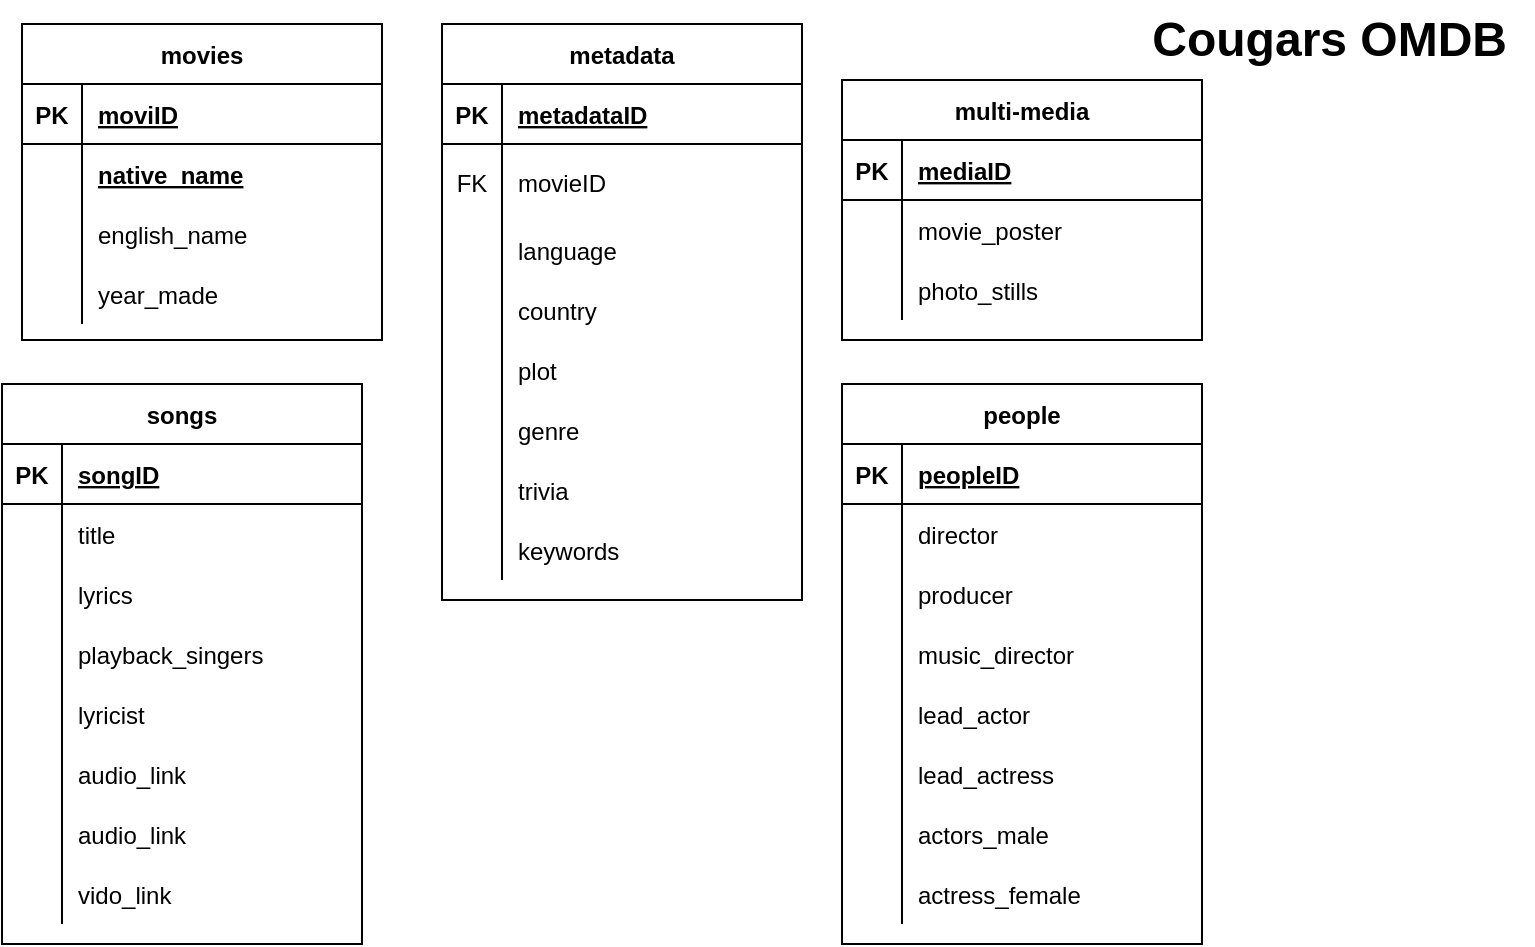 <mxfile version="13.2.6" type="github">
  <diagram id="cBCA9zAfeKpI5ZKPDVPD" name="Page-1">
    <mxGraphModel dx="1278" dy="580" grid="1" gridSize="10" guides="1" tooltips="1" connect="1" arrows="1" fold="1" page="1" pageScale="1" pageWidth="850" pageHeight="1100" math="0" shadow="0">
      <root>
        <mxCell id="0" />
        <mxCell id="1" parent="0" />
        <mxCell id="ci4gH501nWpb8Ug6YYF2-18" value="Cougars OMDB&amp;nbsp;&amp;nbsp;" style="text;strokeColor=none;fillColor=none;html=1;fontSize=24;fontStyle=1;verticalAlign=middle;align=center;" parent="1" vertex="1">
          <mxGeometry x="630" y="10" width="100" height="40" as="geometry" />
        </mxCell>
        <mxCell id="ci4gH501nWpb8Ug6YYF2-5" value="movies" style="shape=table;startSize=30;container=1;collapsible=1;childLayout=tableLayout;fixedRows=1;rowLines=0;fontStyle=1;align=center;resizeLast=1;" parent="1" vertex="1">
          <mxGeometry x="20" y="22" width="180" height="158" as="geometry" />
        </mxCell>
        <mxCell id="ci4gH501nWpb8Ug6YYF2-6" value="" style="shape=partialRectangle;collapsible=0;dropTarget=0;pointerEvents=0;fillColor=none;top=0;left=0;bottom=1;right=0;points=[[0,0.5],[1,0.5]];portConstraint=eastwest;" parent="ci4gH501nWpb8Ug6YYF2-5" vertex="1">
          <mxGeometry y="30" width="180" height="30" as="geometry" />
        </mxCell>
        <mxCell id="ci4gH501nWpb8Ug6YYF2-7" value="PK" style="shape=partialRectangle;connectable=0;fillColor=none;top=0;left=0;bottom=0;right=0;fontStyle=1;overflow=hidden;" parent="ci4gH501nWpb8Ug6YYF2-6" vertex="1">
          <mxGeometry width="30" height="30" as="geometry" />
        </mxCell>
        <mxCell id="ci4gH501nWpb8Ug6YYF2-8" value="moviID" style="shape=partialRectangle;connectable=0;fillColor=none;top=0;left=0;bottom=0;right=0;align=left;spacingLeft=6;fontStyle=5;overflow=hidden;" parent="ci4gH501nWpb8Ug6YYF2-6" vertex="1">
          <mxGeometry x="30" width="150" height="30" as="geometry" />
        </mxCell>
        <mxCell id="ci4gH501nWpb8Ug6YYF2-9" value="" style="shape=partialRectangle;collapsible=0;dropTarget=0;pointerEvents=0;fillColor=none;top=0;left=0;bottom=0;right=0;points=[[0,0.5],[1,0.5]];portConstraint=eastwest;" parent="ci4gH501nWpb8Ug6YYF2-5" vertex="1">
          <mxGeometry y="60" width="180" height="30" as="geometry" />
        </mxCell>
        <mxCell id="ci4gH501nWpb8Ug6YYF2-10" value="" style="shape=partialRectangle;connectable=0;fillColor=none;top=0;left=0;bottom=0;right=0;editable=1;overflow=hidden;" parent="ci4gH501nWpb8Ug6YYF2-9" vertex="1">
          <mxGeometry width="30" height="30" as="geometry" />
        </mxCell>
        <mxCell id="ci4gH501nWpb8Ug6YYF2-11" value="native_name" style="shape=partialRectangle;connectable=0;fillColor=none;top=0;left=0;bottom=0;right=0;align=left;spacingLeft=6;overflow=hidden;fontStyle=5" parent="ci4gH501nWpb8Ug6YYF2-9" vertex="1">
          <mxGeometry x="30" width="150" height="30" as="geometry" />
        </mxCell>
        <mxCell id="ci4gH501nWpb8Ug6YYF2-12" value="" style="shape=partialRectangle;collapsible=0;dropTarget=0;pointerEvents=0;fillColor=none;top=0;left=0;bottom=0;right=0;points=[[0,0.5],[1,0.5]];portConstraint=eastwest;" parent="ci4gH501nWpb8Ug6YYF2-5" vertex="1">
          <mxGeometry y="90" width="180" height="30" as="geometry" />
        </mxCell>
        <mxCell id="ci4gH501nWpb8Ug6YYF2-13" value="" style="shape=partialRectangle;connectable=0;fillColor=none;top=0;left=0;bottom=0;right=0;editable=1;overflow=hidden;" parent="ci4gH501nWpb8Ug6YYF2-12" vertex="1">
          <mxGeometry width="30" height="30" as="geometry" />
        </mxCell>
        <mxCell id="ci4gH501nWpb8Ug6YYF2-14" value="english_name" style="shape=partialRectangle;connectable=0;fillColor=none;top=0;left=0;bottom=0;right=0;align=left;spacingLeft=6;overflow=hidden;" parent="ci4gH501nWpb8Ug6YYF2-12" vertex="1">
          <mxGeometry x="30" width="150" height="30" as="geometry" />
        </mxCell>
        <mxCell id="ci4gH501nWpb8Ug6YYF2-15" value="" style="shape=partialRectangle;collapsible=0;dropTarget=0;pointerEvents=0;fillColor=none;top=0;left=0;bottom=0;right=0;points=[[0,0.5],[1,0.5]];portConstraint=eastwest;" parent="ci4gH501nWpb8Ug6YYF2-5" vertex="1">
          <mxGeometry y="120" width="180" height="30" as="geometry" />
        </mxCell>
        <mxCell id="ci4gH501nWpb8Ug6YYF2-16" value="" style="shape=partialRectangle;connectable=0;fillColor=none;top=0;left=0;bottom=0;right=0;editable=1;overflow=hidden;" parent="ci4gH501nWpb8Ug6YYF2-15" vertex="1">
          <mxGeometry width="30" height="30" as="geometry" />
        </mxCell>
        <mxCell id="ci4gH501nWpb8Ug6YYF2-17" value="year_made" style="shape=partialRectangle;connectable=0;fillColor=none;top=0;left=0;bottom=0;right=0;align=left;spacingLeft=6;overflow=hidden;" parent="ci4gH501nWpb8Ug6YYF2-15" vertex="1">
          <mxGeometry x="30" width="150" height="30" as="geometry" />
        </mxCell>
        <mxCell id="ci4gH501nWpb8Ug6YYF2-20" value="metadata" style="shape=table;startSize=30;container=1;collapsible=1;childLayout=tableLayout;fixedRows=1;rowLines=0;fontStyle=1;align=center;resizeLast=1;" parent="1" vertex="1">
          <mxGeometry x="230" y="22" width="180" height="288" as="geometry" />
        </mxCell>
        <mxCell id="ci4gH501nWpb8Ug6YYF2-21" value="" style="shape=partialRectangle;collapsible=0;dropTarget=0;pointerEvents=0;fillColor=none;top=0;left=0;bottom=1;right=0;points=[[0,0.5],[1,0.5]];portConstraint=eastwest;" parent="ci4gH501nWpb8Ug6YYF2-20" vertex="1">
          <mxGeometry y="30" width="180" height="30" as="geometry" />
        </mxCell>
        <mxCell id="ci4gH501nWpb8Ug6YYF2-22" value="PK" style="shape=partialRectangle;connectable=0;fillColor=none;top=0;left=0;bottom=0;right=0;fontStyle=1;overflow=hidden;" parent="ci4gH501nWpb8Ug6YYF2-21" vertex="1">
          <mxGeometry width="30" height="30" as="geometry" />
        </mxCell>
        <mxCell id="ci4gH501nWpb8Ug6YYF2-23" value="metadataID" style="shape=partialRectangle;connectable=0;fillColor=none;top=0;left=0;bottom=0;right=0;align=left;spacingLeft=6;fontStyle=5;overflow=hidden;" parent="ci4gH501nWpb8Ug6YYF2-21" vertex="1">
          <mxGeometry x="30" width="150" height="30" as="geometry" />
        </mxCell>
        <mxCell id="ci4gH501nWpb8Ug6YYF2-24" value="" style="shape=partialRectangle;collapsible=0;dropTarget=0;pointerEvents=0;fillColor=none;top=0;left=0;bottom=0;right=0;points=[[0,0.5],[1,0.5]];portConstraint=eastwest;" parent="ci4gH501nWpb8Ug6YYF2-20" vertex="1">
          <mxGeometry y="60" width="180" height="38" as="geometry" />
        </mxCell>
        <mxCell id="ci4gH501nWpb8Ug6YYF2-25" value="FK" style="shape=partialRectangle;connectable=0;fillColor=none;top=0;left=0;bottom=0;right=0;editable=1;overflow=hidden;" parent="ci4gH501nWpb8Ug6YYF2-24" vertex="1">
          <mxGeometry width="30" height="38" as="geometry" />
        </mxCell>
        <mxCell id="ci4gH501nWpb8Ug6YYF2-26" value="movieID" style="shape=partialRectangle;connectable=0;fillColor=none;top=0;left=0;bottom=0;right=0;align=left;spacingLeft=6;overflow=hidden;" parent="ci4gH501nWpb8Ug6YYF2-24" vertex="1">
          <mxGeometry x="30" width="150" height="38" as="geometry" />
        </mxCell>
        <mxCell id="ci4gH501nWpb8Ug6YYF2-108" value="" style="shape=partialRectangle;collapsible=0;dropTarget=0;pointerEvents=0;fillColor=none;top=0;left=0;bottom=0;right=0;points=[[0,0.5],[1,0.5]];portConstraint=eastwest;" parent="ci4gH501nWpb8Ug6YYF2-20" vertex="1">
          <mxGeometry y="98" width="180" height="30" as="geometry" />
        </mxCell>
        <mxCell id="ci4gH501nWpb8Ug6YYF2-109" value="" style="shape=partialRectangle;connectable=0;fillColor=none;top=0;left=0;bottom=0;right=0;editable=1;overflow=hidden;" parent="ci4gH501nWpb8Ug6YYF2-108" vertex="1">
          <mxGeometry width="30" height="30" as="geometry" />
        </mxCell>
        <mxCell id="ci4gH501nWpb8Ug6YYF2-110" value="language" style="shape=partialRectangle;connectable=0;fillColor=none;top=0;left=0;bottom=0;right=0;align=left;spacingLeft=6;overflow=hidden;" parent="ci4gH501nWpb8Ug6YYF2-108" vertex="1">
          <mxGeometry x="30" width="150" height="30" as="geometry" />
        </mxCell>
        <mxCell id="ci4gH501nWpb8Ug6YYF2-27" value="" style="shape=partialRectangle;collapsible=0;dropTarget=0;pointerEvents=0;fillColor=none;top=0;left=0;bottom=0;right=0;points=[[0,0.5],[1,0.5]];portConstraint=eastwest;" parent="ci4gH501nWpb8Ug6YYF2-20" vertex="1">
          <mxGeometry y="128" width="180" height="30" as="geometry" />
        </mxCell>
        <mxCell id="ci4gH501nWpb8Ug6YYF2-28" value="" style="shape=partialRectangle;connectable=0;fillColor=none;top=0;left=0;bottom=0;right=0;editable=1;overflow=hidden;" parent="ci4gH501nWpb8Ug6YYF2-27" vertex="1">
          <mxGeometry width="30" height="30" as="geometry" />
        </mxCell>
        <mxCell id="ci4gH501nWpb8Ug6YYF2-29" value="country" style="shape=partialRectangle;connectable=0;fillColor=none;top=0;left=0;bottom=0;right=0;align=left;spacingLeft=6;overflow=hidden;" parent="ci4gH501nWpb8Ug6YYF2-27" vertex="1">
          <mxGeometry x="30" width="150" height="30" as="geometry" />
        </mxCell>
        <mxCell id="ci4gH501nWpb8Ug6YYF2-30" value="" style="shape=partialRectangle;collapsible=0;dropTarget=0;pointerEvents=0;fillColor=none;top=0;left=0;bottom=0;right=0;points=[[0,0.5],[1,0.5]];portConstraint=eastwest;" parent="ci4gH501nWpb8Ug6YYF2-20" vertex="1">
          <mxGeometry y="158" width="180" height="30" as="geometry" />
        </mxCell>
        <mxCell id="ci4gH501nWpb8Ug6YYF2-31" value="" style="shape=partialRectangle;connectable=0;fillColor=none;top=0;left=0;bottom=0;right=0;editable=1;overflow=hidden;" parent="ci4gH501nWpb8Ug6YYF2-30" vertex="1">
          <mxGeometry width="30" height="30" as="geometry" />
        </mxCell>
        <mxCell id="ci4gH501nWpb8Ug6YYF2-32" value="plot" style="shape=partialRectangle;connectable=0;fillColor=none;top=0;left=0;bottom=0;right=0;align=left;spacingLeft=6;overflow=hidden;" parent="ci4gH501nWpb8Ug6YYF2-30" vertex="1">
          <mxGeometry x="30" width="150" height="30" as="geometry" />
        </mxCell>
        <mxCell id="ci4gH501nWpb8Ug6YYF2-49" value="" style="shape=partialRectangle;collapsible=0;dropTarget=0;pointerEvents=0;fillColor=none;top=0;left=0;bottom=0;right=0;points=[[0,0.5],[1,0.5]];portConstraint=eastwest;" parent="ci4gH501nWpb8Ug6YYF2-20" vertex="1">
          <mxGeometry y="188" width="180" height="30" as="geometry" />
        </mxCell>
        <mxCell id="ci4gH501nWpb8Ug6YYF2-50" value="" style="shape=partialRectangle;connectable=0;fillColor=none;top=0;left=0;bottom=0;right=0;editable=1;overflow=hidden;" parent="ci4gH501nWpb8Ug6YYF2-49" vertex="1">
          <mxGeometry width="30" height="30" as="geometry" />
        </mxCell>
        <mxCell id="ci4gH501nWpb8Ug6YYF2-51" value="genre" style="shape=partialRectangle;connectable=0;fillColor=none;top=0;left=0;bottom=0;right=0;align=left;spacingLeft=6;overflow=hidden;" parent="ci4gH501nWpb8Ug6YYF2-49" vertex="1">
          <mxGeometry x="30" width="150" height="30" as="geometry" />
        </mxCell>
        <mxCell id="ci4gH501nWpb8Ug6YYF2-52" value="" style="shape=partialRectangle;collapsible=0;dropTarget=0;pointerEvents=0;fillColor=none;top=0;left=0;bottom=0;right=0;points=[[0,0.5],[1,0.5]];portConstraint=eastwest;" parent="ci4gH501nWpb8Ug6YYF2-20" vertex="1">
          <mxGeometry y="218" width="180" height="30" as="geometry" />
        </mxCell>
        <mxCell id="ci4gH501nWpb8Ug6YYF2-53" value="" style="shape=partialRectangle;connectable=0;fillColor=none;top=0;left=0;bottom=0;right=0;editable=1;overflow=hidden;" parent="ci4gH501nWpb8Ug6YYF2-52" vertex="1">
          <mxGeometry width="30" height="30" as="geometry" />
        </mxCell>
        <mxCell id="ci4gH501nWpb8Ug6YYF2-54" value="trivia" style="shape=partialRectangle;connectable=0;fillColor=none;top=0;left=0;bottom=0;right=0;align=left;spacingLeft=6;overflow=hidden;" parent="ci4gH501nWpb8Ug6YYF2-52" vertex="1">
          <mxGeometry x="30" width="150" height="30" as="geometry" />
        </mxCell>
        <mxCell id="ci4gH501nWpb8Ug6YYF2-55" value="" style="shape=partialRectangle;collapsible=0;dropTarget=0;pointerEvents=0;fillColor=none;top=0;left=0;bottom=0;right=0;points=[[0,0.5],[1,0.5]];portConstraint=eastwest;" parent="ci4gH501nWpb8Ug6YYF2-20" vertex="1">
          <mxGeometry y="248" width="180" height="30" as="geometry" />
        </mxCell>
        <mxCell id="ci4gH501nWpb8Ug6YYF2-56" value="" style="shape=partialRectangle;connectable=0;fillColor=none;top=0;left=0;bottom=0;right=0;editable=1;overflow=hidden;" parent="ci4gH501nWpb8Ug6YYF2-55" vertex="1">
          <mxGeometry width="30" height="30" as="geometry" />
        </mxCell>
        <mxCell id="ci4gH501nWpb8Ug6YYF2-57" value="keywords" style="shape=partialRectangle;connectable=0;fillColor=none;top=0;left=0;bottom=0;right=0;align=left;spacingLeft=6;overflow=hidden;" parent="ci4gH501nWpb8Ug6YYF2-55" vertex="1">
          <mxGeometry x="30" width="150" height="30" as="geometry" />
        </mxCell>
        <mxCell id="ci4gH501nWpb8Ug6YYF2-95" value="multi-media" style="shape=table;startSize=30;container=1;collapsible=1;childLayout=tableLayout;fixedRows=1;rowLines=0;fontStyle=1;align=center;resizeLast=1;" parent="1" vertex="1">
          <mxGeometry x="430" y="50" width="180" height="130" as="geometry" />
        </mxCell>
        <mxCell id="ci4gH501nWpb8Ug6YYF2-96" value="" style="shape=partialRectangle;collapsible=0;dropTarget=0;pointerEvents=0;fillColor=none;top=0;left=0;bottom=1;right=0;points=[[0,0.5],[1,0.5]];portConstraint=eastwest;" parent="ci4gH501nWpb8Ug6YYF2-95" vertex="1">
          <mxGeometry y="30" width="180" height="30" as="geometry" />
        </mxCell>
        <mxCell id="ci4gH501nWpb8Ug6YYF2-97" value="PK" style="shape=partialRectangle;connectable=0;fillColor=none;top=0;left=0;bottom=0;right=0;fontStyle=1;overflow=hidden;" parent="ci4gH501nWpb8Ug6YYF2-96" vertex="1">
          <mxGeometry width="30" height="30" as="geometry" />
        </mxCell>
        <mxCell id="ci4gH501nWpb8Ug6YYF2-98" value="mediaID" style="shape=partialRectangle;connectable=0;fillColor=none;top=0;left=0;bottom=0;right=0;align=left;spacingLeft=6;fontStyle=5;overflow=hidden;" parent="ci4gH501nWpb8Ug6YYF2-96" vertex="1">
          <mxGeometry x="30" width="150" height="30" as="geometry" />
        </mxCell>
        <mxCell id="ci4gH501nWpb8Ug6YYF2-99" value="" style="shape=partialRectangle;collapsible=0;dropTarget=0;pointerEvents=0;fillColor=none;top=0;left=0;bottom=0;right=0;points=[[0,0.5],[1,0.5]];portConstraint=eastwest;" parent="ci4gH501nWpb8Ug6YYF2-95" vertex="1">
          <mxGeometry y="60" width="180" height="30" as="geometry" />
        </mxCell>
        <mxCell id="ci4gH501nWpb8Ug6YYF2-100" value="" style="shape=partialRectangle;connectable=0;fillColor=none;top=0;left=0;bottom=0;right=0;editable=1;overflow=hidden;" parent="ci4gH501nWpb8Ug6YYF2-99" vertex="1">
          <mxGeometry width="30" height="30" as="geometry" />
        </mxCell>
        <mxCell id="ci4gH501nWpb8Ug6YYF2-101" value="movie_poster" style="shape=partialRectangle;connectable=0;fillColor=none;top=0;left=0;bottom=0;right=0;align=left;spacingLeft=6;overflow=hidden;" parent="ci4gH501nWpb8Ug6YYF2-99" vertex="1">
          <mxGeometry x="30" width="150" height="30" as="geometry" />
        </mxCell>
        <mxCell id="ci4gH501nWpb8Ug6YYF2-102" value="" style="shape=partialRectangle;collapsible=0;dropTarget=0;pointerEvents=0;fillColor=none;top=0;left=0;bottom=0;right=0;points=[[0,0.5],[1,0.5]];portConstraint=eastwest;" parent="ci4gH501nWpb8Ug6YYF2-95" vertex="1">
          <mxGeometry y="90" width="180" height="30" as="geometry" />
        </mxCell>
        <mxCell id="ci4gH501nWpb8Ug6YYF2-103" value="" style="shape=partialRectangle;connectable=0;fillColor=none;top=0;left=0;bottom=0;right=0;editable=1;overflow=hidden;" parent="ci4gH501nWpb8Ug6YYF2-102" vertex="1">
          <mxGeometry width="30" height="30" as="geometry" />
        </mxCell>
        <mxCell id="ci4gH501nWpb8Ug6YYF2-104" value="photo_stills" style="shape=partialRectangle;connectable=0;fillColor=none;top=0;left=0;bottom=0;right=0;align=left;spacingLeft=6;overflow=hidden;" parent="ci4gH501nWpb8Ug6YYF2-102" vertex="1">
          <mxGeometry x="30" width="150" height="30" as="geometry" />
        </mxCell>
        <mxCell id="ci4gH501nWpb8Ug6YYF2-58" value="people" style="shape=table;startSize=30;container=1;collapsible=1;childLayout=tableLayout;fixedRows=1;rowLines=0;fontStyle=1;align=center;resizeLast=1;" parent="1" vertex="1">
          <mxGeometry x="430" y="202" width="180" height="280" as="geometry" />
        </mxCell>
        <mxCell id="ci4gH501nWpb8Ug6YYF2-59" value="" style="shape=partialRectangle;collapsible=0;dropTarget=0;pointerEvents=0;fillColor=none;top=0;left=0;bottom=1;right=0;points=[[0,0.5],[1,0.5]];portConstraint=eastwest;" parent="ci4gH501nWpb8Ug6YYF2-58" vertex="1">
          <mxGeometry y="30" width="180" height="30" as="geometry" />
        </mxCell>
        <mxCell id="ci4gH501nWpb8Ug6YYF2-60" value="PK" style="shape=partialRectangle;connectable=0;fillColor=none;top=0;left=0;bottom=0;right=0;fontStyle=1;overflow=hidden;" parent="ci4gH501nWpb8Ug6YYF2-59" vertex="1">
          <mxGeometry width="30" height="30" as="geometry" />
        </mxCell>
        <mxCell id="ci4gH501nWpb8Ug6YYF2-61" value="peopleID" style="shape=partialRectangle;connectable=0;fillColor=none;top=0;left=0;bottom=0;right=0;align=left;spacingLeft=6;fontStyle=5;overflow=hidden;" parent="ci4gH501nWpb8Ug6YYF2-59" vertex="1">
          <mxGeometry x="30" width="150" height="30" as="geometry" />
        </mxCell>
        <mxCell id="ci4gH501nWpb8Ug6YYF2-62" value="" style="shape=partialRectangle;collapsible=0;dropTarget=0;pointerEvents=0;fillColor=none;top=0;left=0;bottom=0;right=0;points=[[0,0.5],[1,0.5]];portConstraint=eastwest;" parent="ci4gH501nWpb8Ug6YYF2-58" vertex="1">
          <mxGeometry y="60" width="180" height="30" as="geometry" />
        </mxCell>
        <mxCell id="ci4gH501nWpb8Ug6YYF2-63" value="" style="shape=partialRectangle;connectable=0;fillColor=none;top=0;left=0;bottom=0;right=0;editable=1;overflow=hidden;" parent="ci4gH501nWpb8Ug6YYF2-62" vertex="1">
          <mxGeometry width="30" height="30" as="geometry" />
        </mxCell>
        <mxCell id="ci4gH501nWpb8Ug6YYF2-64" value="director" style="shape=partialRectangle;connectable=0;fillColor=none;top=0;left=0;bottom=0;right=0;align=left;spacingLeft=6;overflow=hidden;" parent="ci4gH501nWpb8Ug6YYF2-62" vertex="1">
          <mxGeometry x="30" width="150" height="30" as="geometry" />
        </mxCell>
        <mxCell id="ci4gH501nWpb8Ug6YYF2-65" value="" style="shape=partialRectangle;collapsible=0;dropTarget=0;pointerEvents=0;fillColor=none;top=0;left=0;bottom=0;right=0;points=[[0,0.5],[1,0.5]];portConstraint=eastwest;" parent="ci4gH501nWpb8Ug6YYF2-58" vertex="1">
          <mxGeometry y="90" width="180" height="30" as="geometry" />
        </mxCell>
        <mxCell id="ci4gH501nWpb8Ug6YYF2-66" value="" style="shape=partialRectangle;connectable=0;fillColor=none;top=0;left=0;bottom=0;right=0;editable=1;overflow=hidden;" parent="ci4gH501nWpb8Ug6YYF2-65" vertex="1">
          <mxGeometry width="30" height="30" as="geometry" />
        </mxCell>
        <mxCell id="ci4gH501nWpb8Ug6YYF2-67" value="producer" style="shape=partialRectangle;connectable=0;fillColor=none;top=0;left=0;bottom=0;right=0;align=left;spacingLeft=6;overflow=hidden;" parent="ci4gH501nWpb8Ug6YYF2-65" vertex="1">
          <mxGeometry x="30" width="150" height="30" as="geometry" />
        </mxCell>
        <mxCell id="ci4gH501nWpb8Ug6YYF2-68" value="" style="shape=partialRectangle;collapsible=0;dropTarget=0;pointerEvents=0;fillColor=none;top=0;left=0;bottom=0;right=0;points=[[0,0.5],[1,0.5]];portConstraint=eastwest;" parent="ci4gH501nWpb8Ug6YYF2-58" vertex="1">
          <mxGeometry y="120" width="180" height="30" as="geometry" />
        </mxCell>
        <mxCell id="ci4gH501nWpb8Ug6YYF2-69" value="" style="shape=partialRectangle;connectable=0;fillColor=none;top=0;left=0;bottom=0;right=0;editable=1;overflow=hidden;" parent="ci4gH501nWpb8Ug6YYF2-68" vertex="1">
          <mxGeometry width="30" height="30" as="geometry" />
        </mxCell>
        <mxCell id="ci4gH501nWpb8Ug6YYF2-70" value="music_director" style="shape=partialRectangle;connectable=0;fillColor=none;top=0;left=0;bottom=0;right=0;align=left;spacingLeft=6;overflow=hidden;" parent="ci4gH501nWpb8Ug6YYF2-68" vertex="1">
          <mxGeometry x="30" width="150" height="30" as="geometry" />
        </mxCell>
        <mxCell id="ci4gH501nWpb8Ug6YYF2-71" value="" style="shape=partialRectangle;collapsible=0;dropTarget=0;pointerEvents=0;fillColor=none;top=0;left=0;bottom=0;right=0;points=[[0,0.5],[1,0.5]];portConstraint=eastwest;" parent="ci4gH501nWpb8Ug6YYF2-58" vertex="1">
          <mxGeometry y="150" width="180" height="30" as="geometry" />
        </mxCell>
        <mxCell id="ci4gH501nWpb8Ug6YYF2-72" value="" style="shape=partialRectangle;connectable=0;fillColor=none;top=0;left=0;bottom=0;right=0;editable=1;overflow=hidden;" parent="ci4gH501nWpb8Ug6YYF2-71" vertex="1">
          <mxGeometry width="30" height="30" as="geometry" />
        </mxCell>
        <mxCell id="ci4gH501nWpb8Ug6YYF2-73" value="lead_actor" style="shape=partialRectangle;connectable=0;fillColor=none;top=0;left=0;bottom=0;right=0;align=left;spacingLeft=6;overflow=hidden;" parent="ci4gH501nWpb8Ug6YYF2-71" vertex="1">
          <mxGeometry x="30" width="150" height="30" as="geometry" />
        </mxCell>
        <mxCell id="ci4gH501nWpb8Ug6YYF2-74" value="" style="shape=partialRectangle;collapsible=0;dropTarget=0;pointerEvents=0;fillColor=none;top=0;left=0;bottom=0;right=0;points=[[0,0.5],[1,0.5]];portConstraint=eastwest;" parent="ci4gH501nWpb8Ug6YYF2-58" vertex="1">
          <mxGeometry y="180" width="180" height="30" as="geometry" />
        </mxCell>
        <mxCell id="ci4gH501nWpb8Ug6YYF2-75" value="" style="shape=partialRectangle;connectable=0;fillColor=none;top=0;left=0;bottom=0;right=0;editable=1;overflow=hidden;" parent="ci4gH501nWpb8Ug6YYF2-74" vertex="1">
          <mxGeometry width="30" height="30" as="geometry" />
        </mxCell>
        <mxCell id="ci4gH501nWpb8Ug6YYF2-76" value="lead_actress" style="shape=partialRectangle;connectable=0;fillColor=none;top=0;left=0;bottom=0;right=0;align=left;spacingLeft=6;overflow=hidden;" parent="ci4gH501nWpb8Ug6YYF2-74" vertex="1">
          <mxGeometry x="30" width="150" height="30" as="geometry" />
        </mxCell>
        <mxCell id="ci4gH501nWpb8Ug6YYF2-77" value="" style="shape=partialRectangle;collapsible=0;dropTarget=0;pointerEvents=0;fillColor=none;top=0;left=0;bottom=0;right=0;points=[[0,0.5],[1,0.5]];portConstraint=eastwest;" parent="ci4gH501nWpb8Ug6YYF2-58" vertex="1">
          <mxGeometry y="210" width="180" height="30" as="geometry" />
        </mxCell>
        <mxCell id="ci4gH501nWpb8Ug6YYF2-78" value="" style="shape=partialRectangle;connectable=0;fillColor=none;top=0;left=0;bottom=0;right=0;editable=1;overflow=hidden;" parent="ci4gH501nWpb8Ug6YYF2-77" vertex="1">
          <mxGeometry width="30" height="30" as="geometry" />
        </mxCell>
        <mxCell id="ci4gH501nWpb8Ug6YYF2-79" value="actors_male" style="shape=partialRectangle;connectable=0;fillColor=none;top=0;left=0;bottom=0;right=0;align=left;spacingLeft=6;overflow=hidden;" parent="ci4gH501nWpb8Ug6YYF2-77" vertex="1">
          <mxGeometry x="30" width="150" height="30" as="geometry" />
        </mxCell>
        <mxCell id="ci4gH501nWpb8Ug6YYF2-80" value="" style="shape=partialRectangle;collapsible=0;dropTarget=0;pointerEvents=0;fillColor=none;top=0;left=0;bottom=0;right=0;points=[[0,0.5],[1,0.5]];portConstraint=eastwest;" parent="ci4gH501nWpb8Ug6YYF2-58" vertex="1">
          <mxGeometry y="240" width="180" height="30" as="geometry" />
        </mxCell>
        <mxCell id="ci4gH501nWpb8Ug6YYF2-81" value="" style="shape=partialRectangle;connectable=0;fillColor=none;top=0;left=0;bottom=0;right=0;editable=1;overflow=hidden;" parent="ci4gH501nWpb8Ug6YYF2-80" vertex="1">
          <mxGeometry width="30" height="30" as="geometry" />
        </mxCell>
        <mxCell id="ci4gH501nWpb8Ug6YYF2-82" value="actress_female" style="shape=partialRectangle;connectable=0;fillColor=none;top=0;left=0;bottom=0;right=0;align=left;spacingLeft=6;overflow=hidden;" parent="ci4gH501nWpb8Ug6YYF2-80" vertex="1">
          <mxGeometry x="30" width="150" height="30" as="geometry" />
        </mxCell>
        <mxCell id="ci4gH501nWpb8Ug6YYF2-35" value="songs" style="shape=table;startSize=30;container=1;collapsible=1;childLayout=tableLayout;fixedRows=1;rowLines=0;fontStyle=1;align=center;resizeLast=1;" parent="1" vertex="1">
          <mxGeometry x="10" y="202" width="180" height="280" as="geometry" />
        </mxCell>
        <mxCell id="ci4gH501nWpb8Ug6YYF2-36" value="" style="shape=partialRectangle;collapsible=0;dropTarget=0;pointerEvents=0;fillColor=none;top=0;left=0;bottom=1;right=0;points=[[0,0.5],[1,0.5]];portConstraint=eastwest;" parent="ci4gH501nWpb8Ug6YYF2-35" vertex="1">
          <mxGeometry y="30" width="180" height="30" as="geometry" />
        </mxCell>
        <mxCell id="ci4gH501nWpb8Ug6YYF2-37" value="PK" style="shape=partialRectangle;connectable=0;fillColor=none;top=0;left=0;bottom=0;right=0;fontStyle=1;overflow=hidden;" parent="ci4gH501nWpb8Ug6YYF2-36" vertex="1">
          <mxGeometry width="30" height="30" as="geometry" />
        </mxCell>
        <mxCell id="ci4gH501nWpb8Ug6YYF2-38" value="songID" style="shape=partialRectangle;connectable=0;fillColor=none;top=0;left=0;bottom=0;right=0;align=left;spacingLeft=6;fontStyle=5;overflow=hidden;" parent="ci4gH501nWpb8Ug6YYF2-36" vertex="1">
          <mxGeometry x="30" width="150" height="30" as="geometry" />
        </mxCell>
        <mxCell id="ci4gH501nWpb8Ug6YYF2-39" value="" style="shape=partialRectangle;collapsible=0;dropTarget=0;pointerEvents=0;fillColor=none;top=0;left=0;bottom=0;right=0;points=[[0,0.5],[1,0.5]];portConstraint=eastwest;" parent="ci4gH501nWpb8Ug6YYF2-35" vertex="1">
          <mxGeometry y="60" width="180" height="30" as="geometry" />
        </mxCell>
        <mxCell id="ci4gH501nWpb8Ug6YYF2-40" value="" style="shape=partialRectangle;connectable=0;fillColor=none;top=0;left=0;bottom=0;right=0;editable=1;overflow=hidden;" parent="ci4gH501nWpb8Ug6YYF2-39" vertex="1">
          <mxGeometry width="30" height="30" as="geometry" />
        </mxCell>
        <mxCell id="ci4gH501nWpb8Ug6YYF2-41" value="title" style="shape=partialRectangle;connectable=0;fillColor=none;top=0;left=0;bottom=0;right=0;align=left;spacingLeft=6;overflow=hidden;" parent="ci4gH501nWpb8Ug6YYF2-39" vertex="1">
          <mxGeometry x="30" width="150" height="30" as="geometry" />
        </mxCell>
        <mxCell id="ci4gH501nWpb8Ug6YYF2-42" value="" style="shape=partialRectangle;collapsible=0;dropTarget=0;pointerEvents=0;fillColor=none;top=0;left=0;bottom=0;right=0;points=[[0,0.5],[1,0.5]];portConstraint=eastwest;" parent="ci4gH501nWpb8Ug6YYF2-35" vertex="1">
          <mxGeometry y="90" width="180" height="30" as="geometry" />
        </mxCell>
        <mxCell id="ci4gH501nWpb8Ug6YYF2-43" value="" style="shape=partialRectangle;connectable=0;fillColor=none;top=0;left=0;bottom=0;right=0;editable=1;overflow=hidden;" parent="ci4gH501nWpb8Ug6YYF2-42" vertex="1">
          <mxGeometry width="30" height="30" as="geometry" />
        </mxCell>
        <mxCell id="ci4gH501nWpb8Ug6YYF2-44" value="lyrics" style="shape=partialRectangle;connectable=0;fillColor=none;top=0;left=0;bottom=0;right=0;align=left;spacingLeft=6;overflow=hidden;" parent="ci4gH501nWpb8Ug6YYF2-42" vertex="1">
          <mxGeometry x="30" width="150" height="30" as="geometry" />
        </mxCell>
        <mxCell id="ci4gH501nWpb8Ug6YYF2-45" value="" style="shape=partialRectangle;collapsible=0;dropTarget=0;pointerEvents=0;fillColor=none;top=0;left=0;bottom=0;right=0;points=[[0,0.5],[1,0.5]];portConstraint=eastwest;" parent="ci4gH501nWpb8Ug6YYF2-35" vertex="1">
          <mxGeometry y="120" width="180" height="30" as="geometry" />
        </mxCell>
        <mxCell id="ci4gH501nWpb8Ug6YYF2-46" value="" style="shape=partialRectangle;connectable=0;fillColor=none;top=0;left=0;bottom=0;right=0;editable=1;overflow=hidden;" parent="ci4gH501nWpb8Ug6YYF2-45" vertex="1">
          <mxGeometry width="30" height="30" as="geometry" />
        </mxCell>
        <mxCell id="ci4gH501nWpb8Ug6YYF2-47" value="playback_singers" style="shape=partialRectangle;connectable=0;fillColor=none;top=0;left=0;bottom=0;right=0;align=left;spacingLeft=6;overflow=hidden;" parent="ci4gH501nWpb8Ug6YYF2-45" vertex="1">
          <mxGeometry x="30" width="150" height="30" as="geometry" />
        </mxCell>
        <mxCell id="ci4gH501nWpb8Ug6YYF2-83" value="" style="shape=partialRectangle;collapsible=0;dropTarget=0;pointerEvents=0;fillColor=none;top=0;left=0;bottom=0;right=0;points=[[0,0.5],[1,0.5]];portConstraint=eastwest;" parent="ci4gH501nWpb8Ug6YYF2-35" vertex="1">
          <mxGeometry y="150" width="180" height="30" as="geometry" />
        </mxCell>
        <mxCell id="ci4gH501nWpb8Ug6YYF2-84" value="" style="shape=partialRectangle;connectable=0;fillColor=none;top=0;left=0;bottom=0;right=0;editable=1;overflow=hidden;" parent="ci4gH501nWpb8Ug6YYF2-83" vertex="1">
          <mxGeometry width="30" height="30" as="geometry" />
        </mxCell>
        <mxCell id="ci4gH501nWpb8Ug6YYF2-85" value="lyricist" style="shape=partialRectangle;connectable=0;fillColor=none;top=0;left=0;bottom=0;right=0;align=left;spacingLeft=6;overflow=hidden;" parent="ci4gH501nWpb8Ug6YYF2-83" vertex="1">
          <mxGeometry x="30" width="150" height="30" as="geometry" />
        </mxCell>
        <mxCell id="ci4gH501nWpb8Ug6YYF2-86" value="" style="shape=partialRectangle;collapsible=0;dropTarget=0;pointerEvents=0;fillColor=none;top=0;left=0;bottom=0;right=0;points=[[0,0.5],[1,0.5]];portConstraint=eastwest;" parent="ci4gH501nWpb8Ug6YYF2-35" vertex="1">
          <mxGeometry y="180" width="180" height="30" as="geometry" />
        </mxCell>
        <mxCell id="ci4gH501nWpb8Ug6YYF2-87" value="" style="shape=partialRectangle;connectable=0;fillColor=none;top=0;left=0;bottom=0;right=0;editable=1;overflow=hidden;" parent="ci4gH501nWpb8Ug6YYF2-86" vertex="1">
          <mxGeometry width="30" height="30" as="geometry" />
        </mxCell>
        <mxCell id="ci4gH501nWpb8Ug6YYF2-88" value="audio_link" style="shape=partialRectangle;connectable=0;fillColor=none;top=0;left=0;bottom=0;right=0;align=left;spacingLeft=6;overflow=hidden;" parent="ci4gH501nWpb8Ug6YYF2-86" vertex="1">
          <mxGeometry x="30" width="150" height="30" as="geometry" />
        </mxCell>
        <mxCell id="ci4gH501nWpb8Ug6YYF2-89" value="" style="shape=partialRectangle;collapsible=0;dropTarget=0;pointerEvents=0;fillColor=none;top=0;left=0;bottom=0;right=0;points=[[0,0.5],[1,0.5]];portConstraint=eastwest;" parent="ci4gH501nWpb8Ug6YYF2-35" vertex="1">
          <mxGeometry y="210" width="180" height="30" as="geometry" />
        </mxCell>
        <mxCell id="ci4gH501nWpb8Ug6YYF2-90" value="" style="shape=partialRectangle;connectable=0;fillColor=none;top=0;left=0;bottom=0;right=0;editable=1;overflow=hidden;" parent="ci4gH501nWpb8Ug6YYF2-89" vertex="1">
          <mxGeometry width="30" height="30" as="geometry" />
        </mxCell>
        <mxCell id="ci4gH501nWpb8Ug6YYF2-91" value="audio_link" style="shape=partialRectangle;connectable=0;fillColor=none;top=0;left=0;bottom=0;right=0;align=left;spacingLeft=6;overflow=hidden;" parent="ci4gH501nWpb8Ug6YYF2-89" vertex="1">
          <mxGeometry x="30" width="150" height="30" as="geometry" />
        </mxCell>
        <mxCell id="ci4gH501nWpb8Ug6YYF2-92" value="" style="shape=partialRectangle;collapsible=0;dropTarget=0;pointerEvents=0;fillColor=none;top=0;left=0;bottom=0;right=0;points=[[0,0.5],[1,0.5]];portConstraint=eastwest;" parent="ci4gH501nWpb8Ug6YYF2-35" vertex="1">
          <mxGeometry y="240" width="180" height="30" as="geometry" />
        </mxCell>
        <mxCell id="ci4gH501nWpb8Ug6YYF2-93" value="" style="shape=partialRectangle;connectable=0;fillColor=none;top=0;left=0;bottom=0;right=0;editable=1;overflow=hidden;" parent="ci4gH501nWpb8Ug6YYF2-92" vertex="1">
          <mxGeometry width="30" height="30" as="geometry" />
        </mxCell>
        <mxCell id="ci4gH501nWpb8Ug6YYF2-94" value="vido_link" style="shape=partialRectangle;connectable=0;fillColor=none;top=0;left=0;bottom=0;right=0;align=left;spacingLeft=6;overflow=hidden;" parent="ci4gH501nWpb8Ug6YYF2-92" vertex="1">
          <mxGeometry x="30" width="150" height="30" as="geometry" />
        </mxCell>
      </root>
    </mxGraphModel>
  </diagram>
</mxfile>
